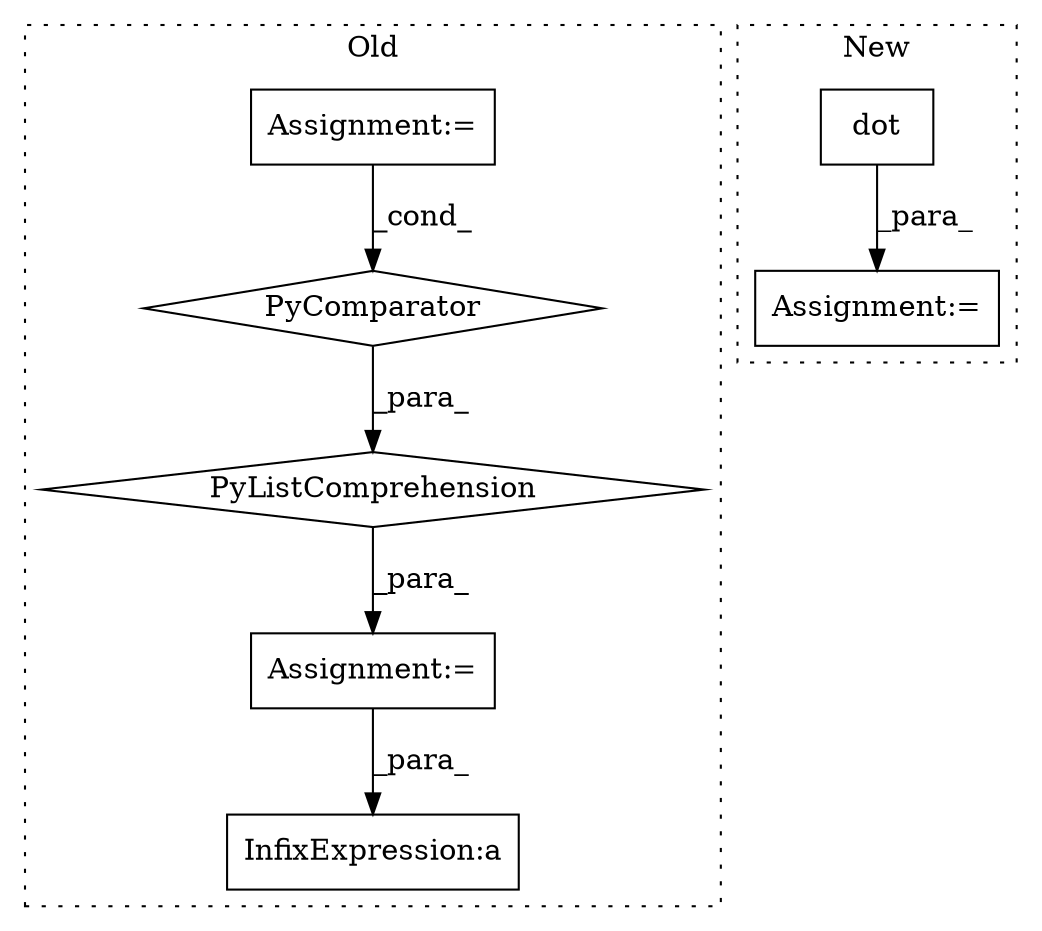 digraph G {
subgraph cluster0 {
1 [label="PyListComprehension" a="109" s="30020" l="155" shape="diamond"];
4 [label="Assignment:=" a="7" s="30008" l="12" shape="box"];
5 [label="Assignment:=" a="7" s="30082" l="85" shape="box"];
6 [label="PyComparator" a="113" s="30082" l="85" shape="diamond"];
7 [label="InfixExpression:a" a="27" s="30360" l="3" shape="box"];
label = "Old";
style="dotted";
}
subgraph cluster1 {
2 [label="dot" a="32" s="29654,29668" l="4,1" shape="box"];
3 [label="Assignment:=" a="7" s="29831" l="1" shape="box"];
label = "New";
style="dotted";
}
1 -> 4 [label="_para_"];
2 -> 3 [label="_para_"];
4 -> 7 [label="_para_"];
5 -> 6 [label="_cond_"];
6 -> 1 [label="_para_"];
}